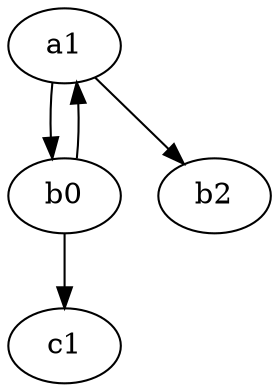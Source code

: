 digraph  {
1 [label=a1, value=1];
2 [label=b0, value=1];
3 [label=b2, value=1];
4 [label=c1, value=1];
1 -> 2  [key=0, mask=2];
1 -> 3  [key=0, mask=4];
2 -> 1  [key=0, mask=1];
2 -> 4  [key=0, mask=1];
}
